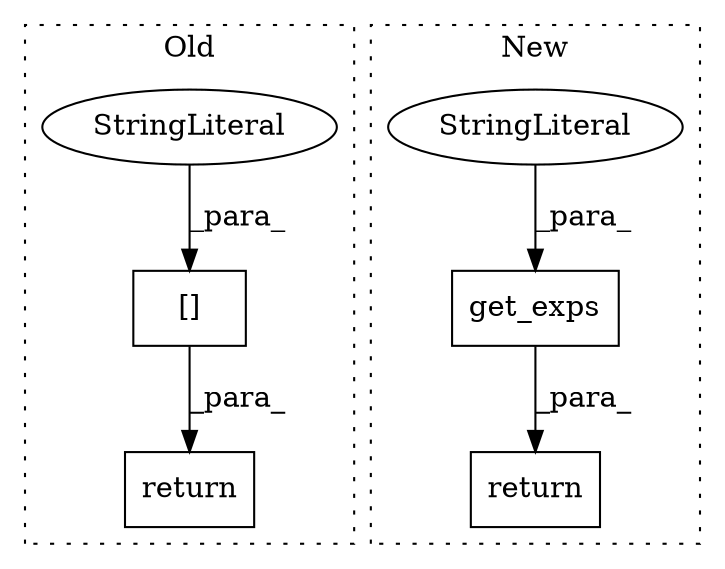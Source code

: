 digraph G {
subgraph cluster0 {
1 [label="[]" a="2" s="1526,1558" l="7,1" shape="box"];
4 [label="StringLiteral" a="45" s="1533" l="25" shape="ellipse"];
6 [label="return" a="41" s="1519" l="7" shape="box"];
label = "Old";
style="dotted";
}
subgraph cluster1 {
2 [label="get_exps" a="32" s="2317,2339" l="9,1" shape="box"];
3 [label="StringLiteral" a="45" s="2326" l="6" shape="ellipse"];
5 [label="return" a="41" s="2310" l="7" shape="box"];
label = "New";
style="dotted";
}
1 -> 6 [label="_para_"];
2 -> 5 [label="_para_"];
3 -> 2 [label="_para_"];
4 -> 1 [label="_para_"];
}